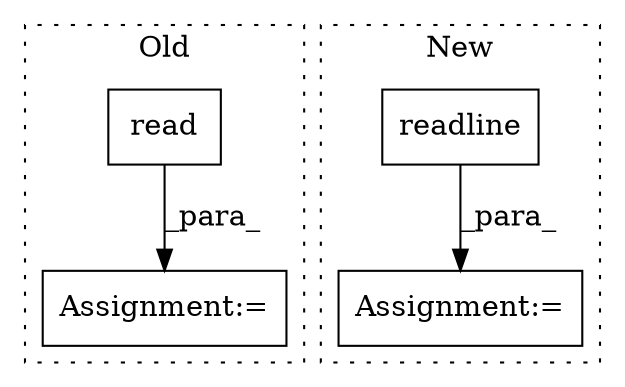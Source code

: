 digraph G {
subgraph cluster0 {
1 [label="read" a="32" s="1292" l="6" shape="box"];
3 [label="Assignment:=" a="7" s="1289" l="1" shape="box"];
label = "Old";
style="dotted";
}
subgraph cluster1 {
2 [label="readline" a="32" s="1561" l="10" shape="box"];
4 [label="Assignment:=" a="7" s="1700" l="35" shape="box"];
label = "New";
style="dotted";
}
1 -> 3 [label="_para_"];
2 -> 4 [label="_para_"];
}